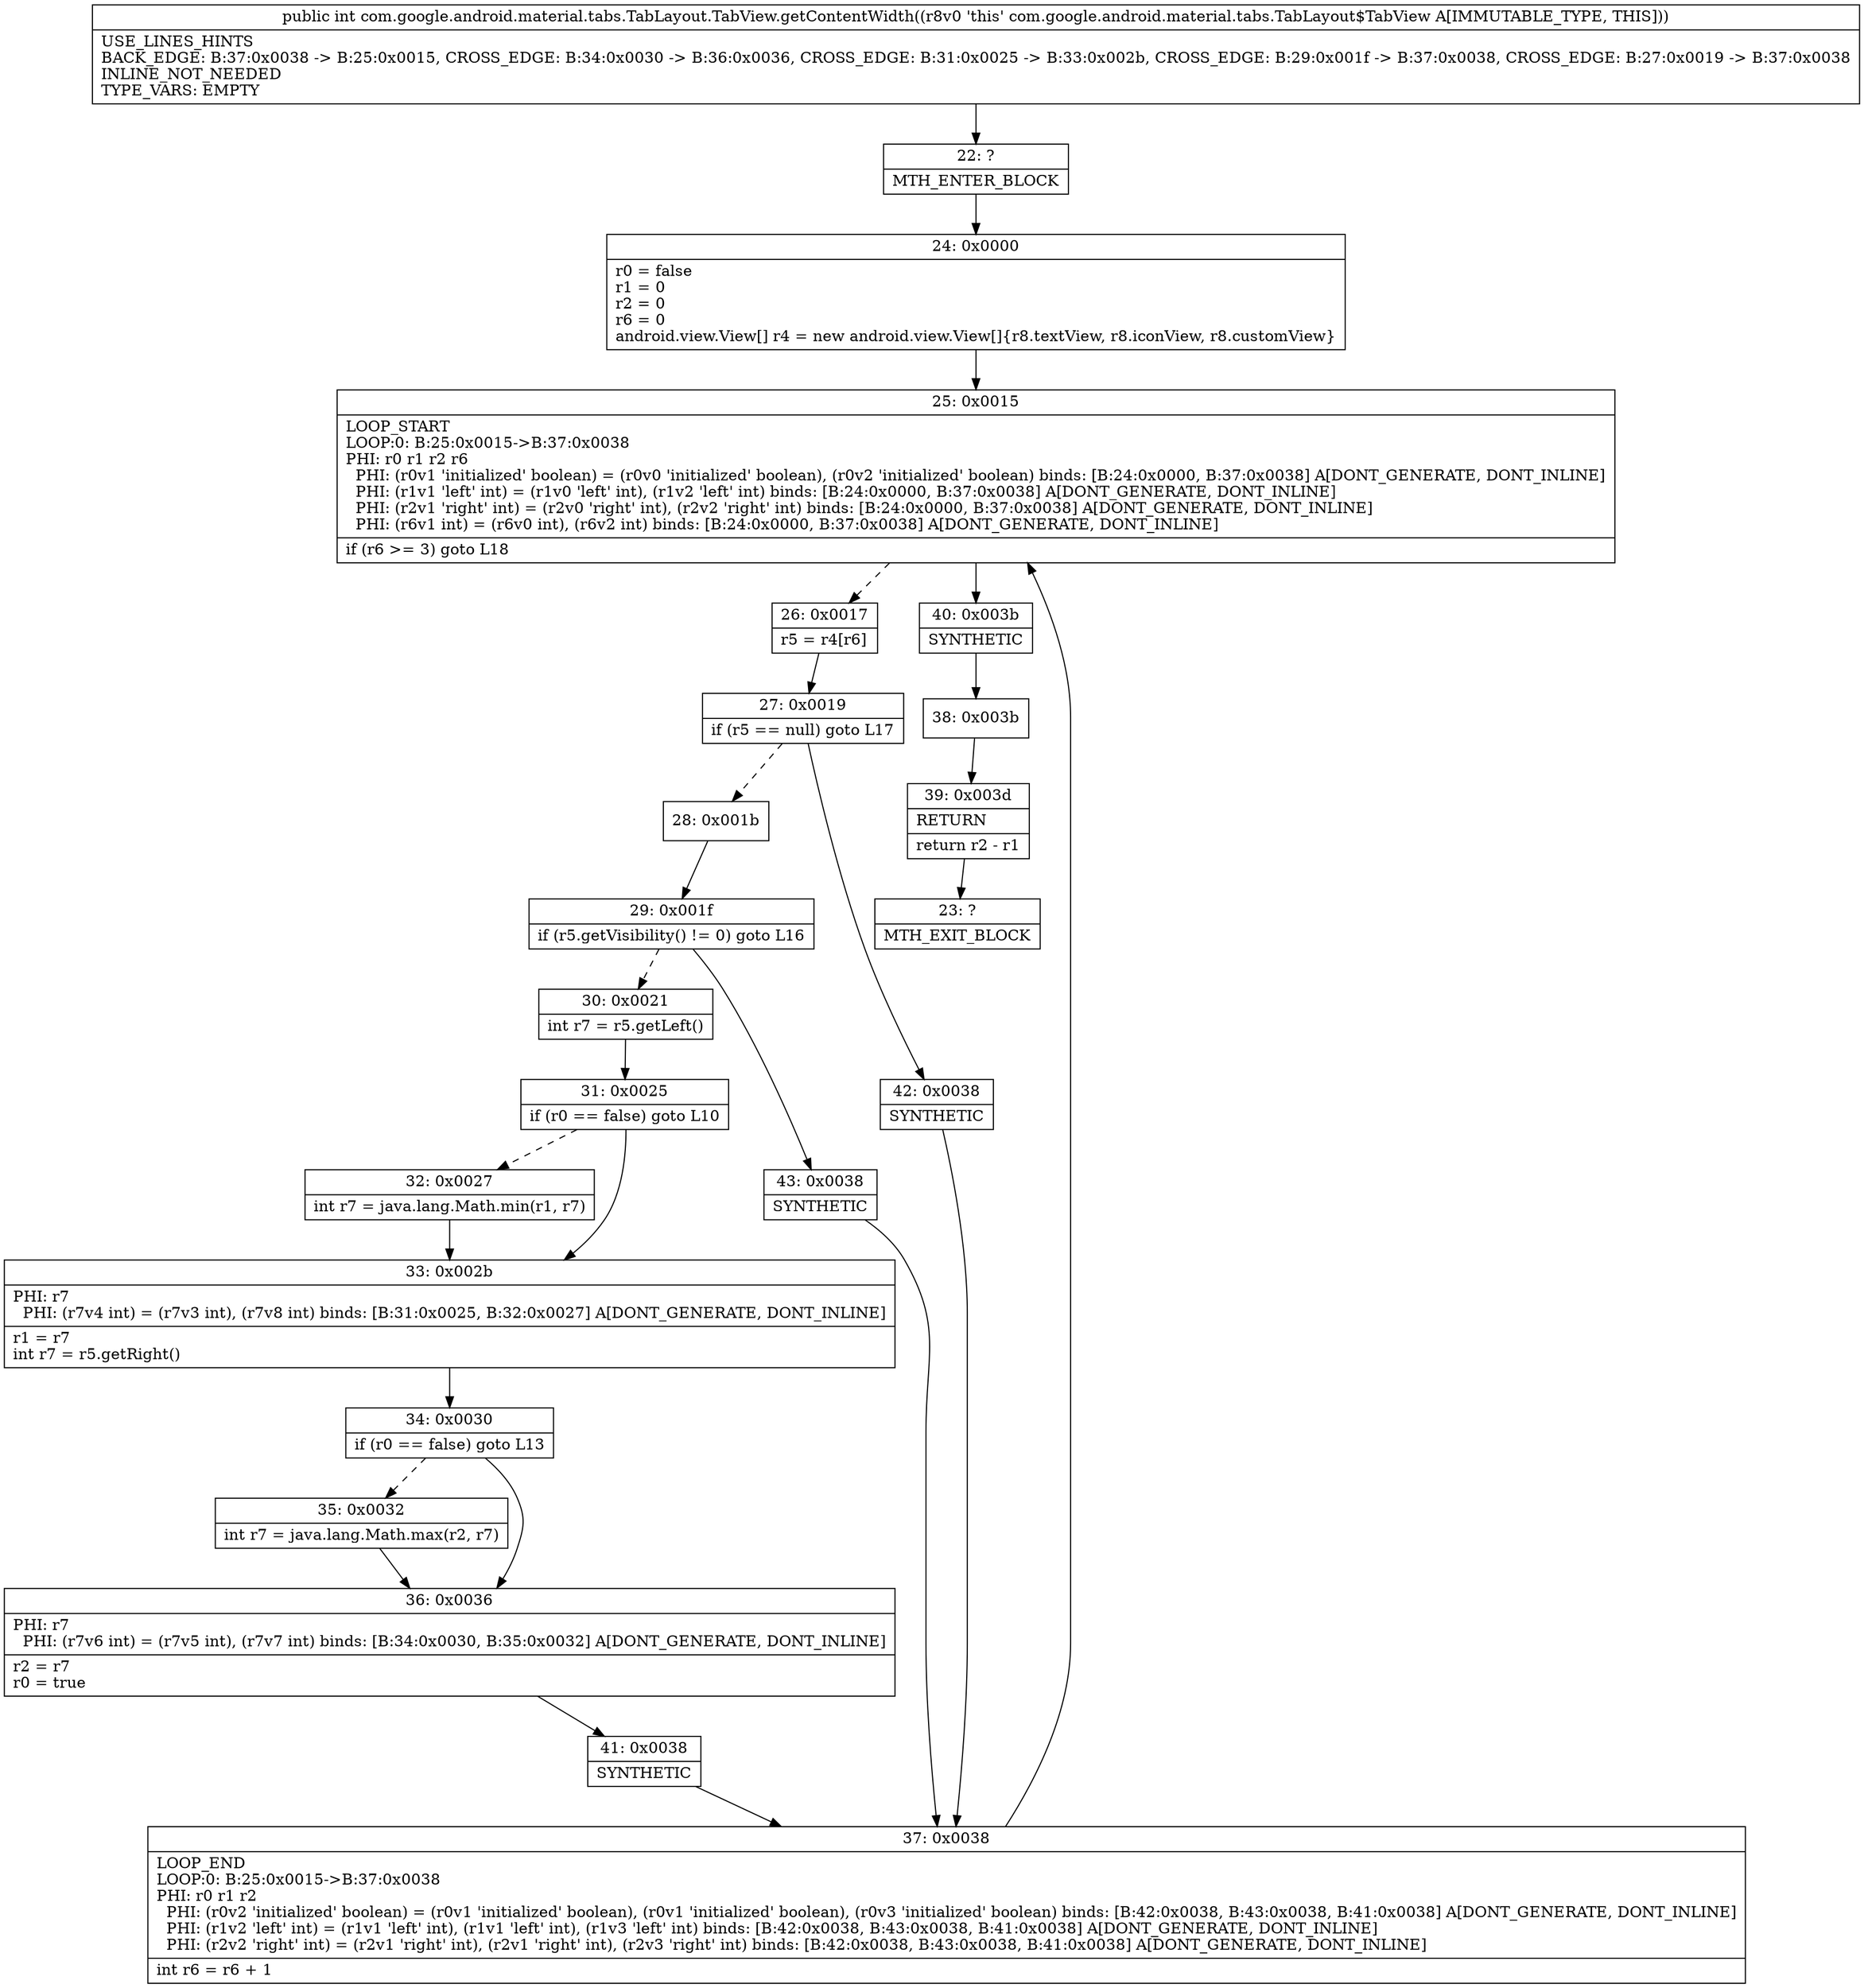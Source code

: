 digraph "CFG forcom.google.android.material.tabs.TabLayout.TabView.getContentWidth()I" {
Node_22 [shape=record,label="{22\:\ ?|MTH_ENTER_BLOCK\l}"];
Node_24 [shape=record,label="{24\:\ 0x0000|r0 = false\lr1 = 0\lr2 = 0\lr6 = 0\landroid.view.View[] r4 = new android.view.View[]\{r8.textView, r8.iconView, r8.customView\}\l}"];
Node_25 [shape=record,label="{25\:\ 0x0015|LOOP_START\lLOOP:0: B:25:0x0015\-\>B:37:0x0038\lPHI: r0 r1 r2 r6 \l  PHI: (r0v1 'initialized' boolean) = (r0v0 'initialized' boolean), (r0v2 'initialized' boolean) binds: [B:24:0x0000, B:37:0x0038] A[DONT_GENERATE, DONT_INLINE]\l  PHI: (r1v1 'left' int) = (r1v0 'left' int), (r1v2 'left' int) binds: [B:24:0x0000, B:37:0x0038] A[DONT_GENERATE, DONT_INLINE]\l  PHI: (r2v1 'right' int) = (r2v0 'right' int), (r2v2 'right' int) binds: [B:24:0x0000, B:37:0x0038] A[DONT_GENERATE, DONT_INLINE]\l  PHI: (r6v1 int) = (r6v0 int), (r6v2 int) binds: [B:24:0x0000, B:37:0x0038] A[DONT_GENERATE, DONT_INLINE]\l|if (r6 \>= 3) goto L18\l}"];
Node_26 [shape=record,label="{26\:\ 0x0017|r5 = r4[r6]\l}"];
Node_27 [shape=record,label="{27\:\ 0x0019|if (r5 == null) goto L17\l}"];
Node_28 [shape=record,label="{28\:\ 0x001b}"];
Node_29 [shape=record,label="{29\:\ 0x001f|if (r5.getVisibility() != 0) goto L16\l}"];
Node_30 [shape=record,label="{30\:\ 0x0021|int r7 = r5.getLeft()\l}"];
Node_31 [shape=record,label="{31\:\ 0x0025|if (r0 == false) goto L10\l}"];
Node_32 [shape=record,label="{32\:\ 0x0027|int r7 = java.lang.Math.min(r1, r7)\l}"];
Node_33 [shape=record,label="{33\:\ 0x002b|PHI: r7 \l  PHI: (r7v4 int) = (r7v3 int), (r7v8 int) binds: [B:31:0x0025, B:32:0x0027] A[DONT_GENERATE, DONT_INLINE]\l|r1 = r7\lint r7 = r5.getRight()\l}"];
Node_34 [shape=record,label="{34\:\ 0x0030|if (r0 == false) goto L13\l}"];
Node_35 [shape=record,label="{35\:\ 0x0032|int r7 = java.lang.Math.max(r2, r7)\l}"];
Node_36 [shape=record,label="{36\:\ 0x0036|PHI: r7 \l  PHI: (r7v6 int) = (r7v5 int), (r7v7 int) binds: [B:34:0x0030, B:35:0x0032] A[DONT_GENERATE, DONT_INLINE]\l|r2 = r7\lr0 = true\l}"];
Node_41 [shape=record,label="{41\:\ 0x0038|SYNTHETIC\l}"];
Node_37 [shape=record,label="{37\:\ 0x0038|LOOP_END\lLOOP:0: B:25:0x0015\-\>B:37:0x0038\lPHI: r0 r1 r2 \l  PHI: (r0v2 'initialized' boolean) = (r0v1 'initialized' boolean), (r0v1 'initialized' boolean), (r0v3 'initialized' boolean) binds: [B:42:0x0038, B:43:0x0038, B:41:0x0038] A[DONT_GENERATE, DONT_INLINE]\l  PHI: (r1v2 'left' int) = (r1v1 'left' int), (r1v1 'left' int), (r1v3 'left' int) binds: [B:42:0x0038, B:43:0x0038, B:41:0x0038] A[DONT_GENERATE, DONT_INLINE]\l  PHI: (r2v2 'right' int) = (r2v1 'right' int), (r2v1 'right' int), (r2v3 'right' int) binds: [B:42:0x0038, B:43:0x0038, B:41:0x0038] A[DONT_GENERATE, DONT_INLINE]\l|int r6 = r6 + 1\l}"];
Node_43 [shape=record,label="{43\:\ 0x0038|SYNTHETIC\l}"];
Node_42 [shape=record,label="{42\:\ 0x0038|SYNTHETIC\l}"];
Node_40 [shape=record,label="{40\:\ 0x003b|SYNTHETIC\l}"];
Node_38 [shape=record,label="{38\:\ 0x003b}"];
Node_39 [shape=record,label="{39\:\ 0x003d|RETURN\l|return r2 \- r1\l}"];
Node_23 [shape=record,label="{23\:\ ?|MTH_EXIT_BLOCK\l}"];
MethodNode[shape=record,label="{public int com.google.android.material.tabs.TabLayout.TabView.getContentWidth((r8v0 'this' com.google.android.material.tabs.TabLayout$TabView A[IMMUTABLE_TYPE, THIS]))  | USE_LINES_HINTS\lBACK_EDGE: B:37:0x0038 \-\> B:25:0x0015, CROSS_EDGE: B:34:0x0030 \-\> B:36:0x0036, CROSS_EDGE: B:31:0x0025 \-\> B:33:0x002b, CROSS_EDGE: B:29:0x001f \-\> B:37:0x0038, CROSS_EDGE: B:27:0x0019 \-\> B:37:0x0038\lINLINE_NOT_NEEDED\lTYPE_VARS: EMPTY\l}"];
MethodNode -> Node_22;Node_22 -> Node_24;
Node_24 -> Node_25;
Node_25 -> Node_26[style=dashed];
Node_25 -> Node_40;
Node_26 -> Node_27;
Node_27 -> Node_28[style=dashed];
Node_27 -> Node_42;
Node_28 -> Node_29;
Node_29 -> Node_30[style=dashed];
Node_29 -> Node_43;
Node_30 -> Node_31;
Node_31 -> Node_32[style=dashed];
Node_31 -> Node_33;
Node_32 -> Node_33;
Node_33 -> Node_34;
Node_34 -> Node_35[style=dashed];
Node_34 -> Node_36;
Node_35 -> Node_36;
Node_36 -> Node_41;
Node_41 -> Node_37;
Node_37 -> Node_25;
Node_43 -> Node_37;
Node_42 -> Node_37;
Node_40 -> Node_38;
Node_38 -> Node_39;
Node_39 -> Node_23;
}

